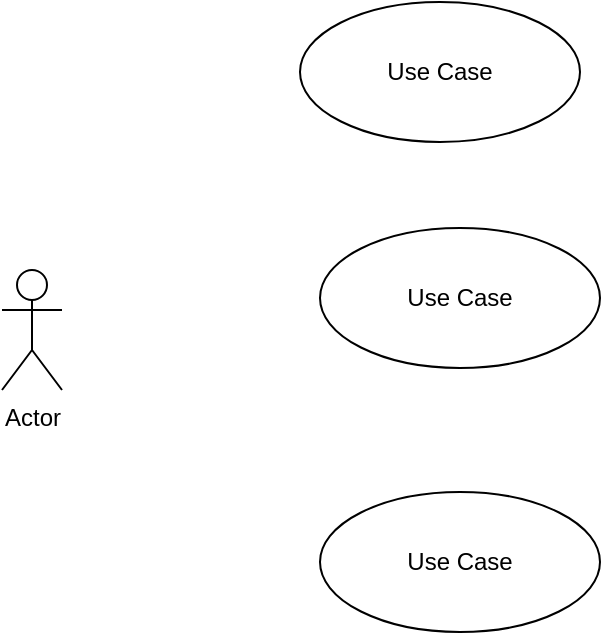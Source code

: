 <mxfile version="25.0.1">
  <diagram name="Página-1" id="0i9zNTjrZn2mg2FyQtSR">
    <mxGraphModel dx="1324" dy="1049" grid="0" gridSize="10" guides="1" tooltips="1" connect="1" arrows="1" fold="1" page="0" pageScale="1" pageWidth="827" pageHeight="1169" math="0" shadow="0">
      <root>
        <mxCell id="0" />
        <mxCell id="1" parent="0" />
        <mxCell id="Ear5156XDGetxcFC-w4R-1" value="Actor" style="shape=umlActor;verticalLabelPosition=bottom;verticalAlign=top;html=1;" vertex="1" parent="1">
          <mxGeometry x="-111" y="110" width="30" height="60" as="geometry" />
        </mxCell>
        <mxCell id="Ear5156XDGetxcFC-w4R-2" value="Use Case" style="ellipse;whiteSpace=wrap;html=1;" vertex="1" parent="1">
          <mxGeometry x="38" y="-24" width="140" height="70" as="geometry" />
        </mxCell>
        <mxCell id="Ear5156XDGetxcFC-w4R-3" value="Use Case" style="ellipse;whiteSpace=wrap;html=1;" vertex="1" parent="1">
          <mxGeometry x="48" y="89" width="140" height="70" as="geometry" />
        </mxCell>
        <mxCell id="Ear5156XDGetxcFC-w4R-4" value="Use Case" style="ellipse;whiteSpace=wrap;html=1;" vertex="1" parent="1">
          <mxGeometry x="48" y="221" width="140" height="70" as="geometry" />
        </mxCell>
      </root>
    </mxGraphModel>
  </diagram>
</mxfile>
